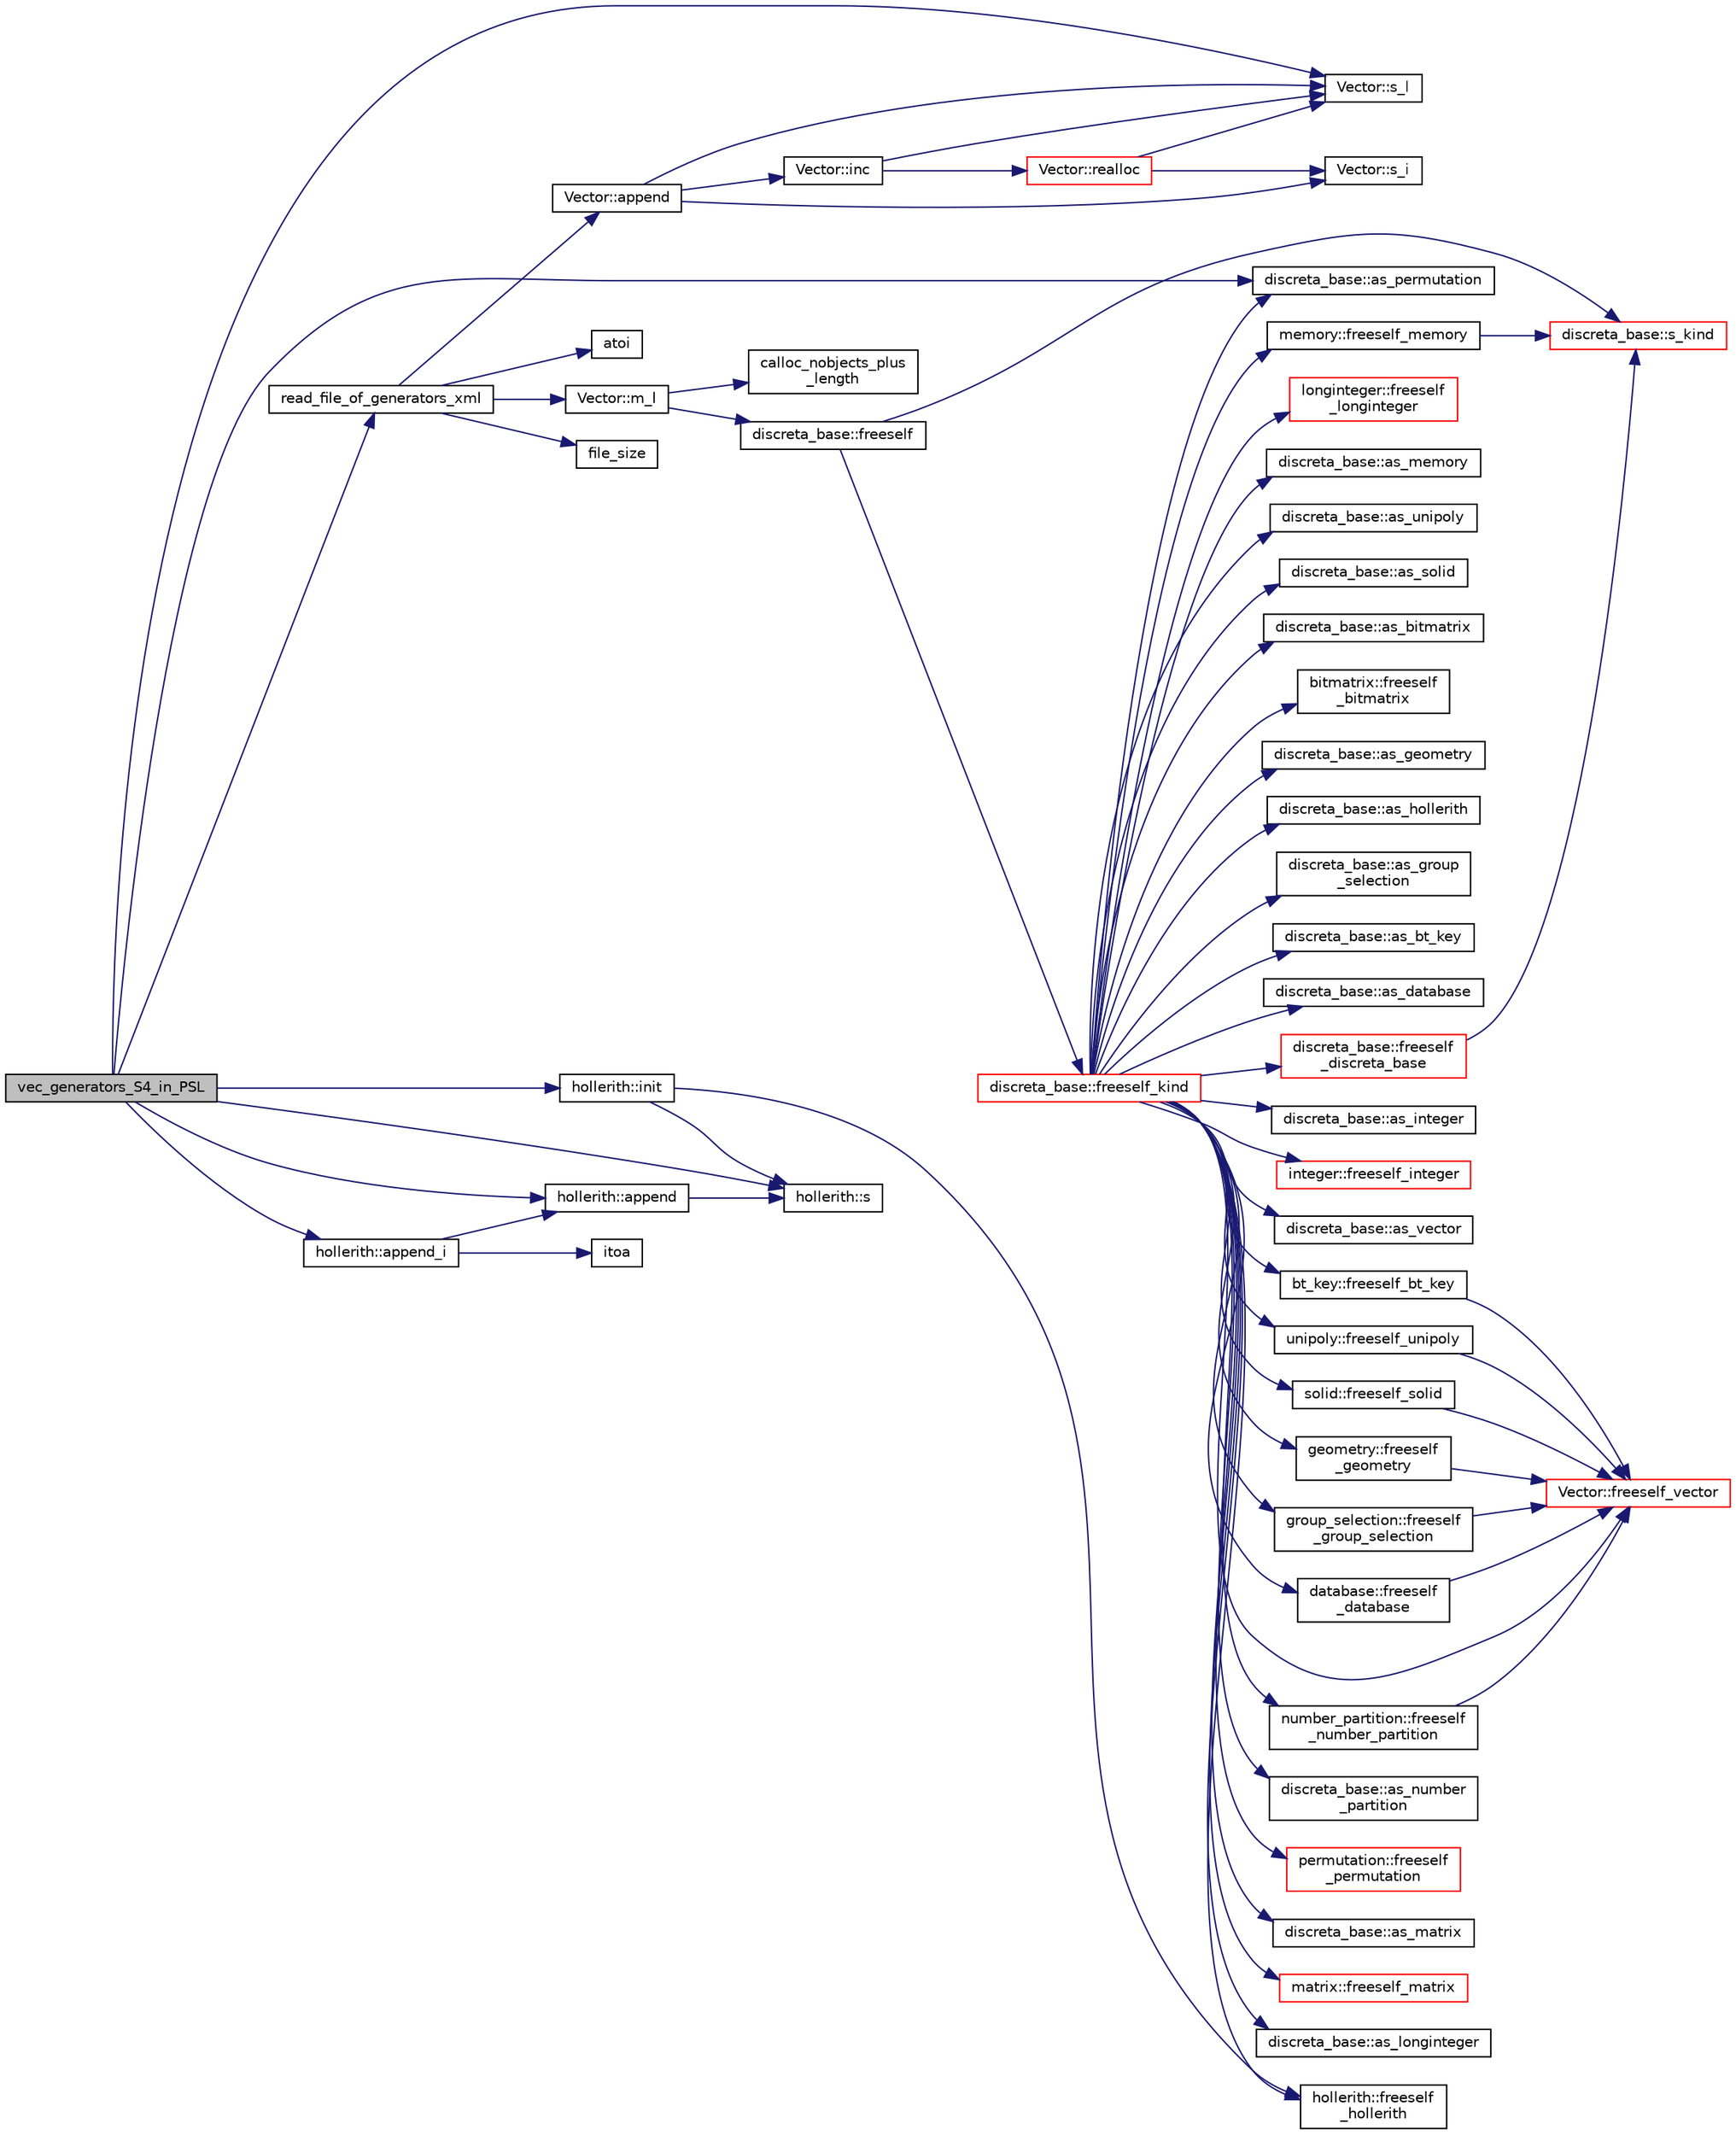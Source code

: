 digraph "vec_generators_S4_in_PSL"
{
  edge [fontname="Helvetica",fontsize="10",labelfontname="Helvetica",labelfontsize="10"];
  node [fontname="Helvetica",fontsize="10",shape=record];
  rankdir="LR";
  Node12905 [label="vec_generators_S4_in_PSL",height=0.2,width=0.4,color="black", fillcolor="grey75", style="filled", fontcolor="black"];
  Node12905 -> Node12906 [color="midnightblue",fontsize="10",style="solid",fontname="Helvetica"];
  Node12906 [label="hollerith::init",height=0.2,width=0.4,color="black", fillcolor="white", style="filled",URL="$d8/d99/classhollerith.html#af51ae7b943056db367f3c205a5a1cc4b"];
  Node12906 -> Node12907 [color="midnightblue",fontsize="10",style="solid",fontname="Helvetica"];
  Node12907 [label="hollerith::freeself\l_hollerith",height=0.2,width=0.4,color="black", fillcolor="white", style="filled",URL="$d8/d99/classhollerith.html#a240d1b30780c9e09323d0b3ad5e2d1f7"];
  Node12906 -> Node12908 [color="midnightblue",fontsize="10",style="solid",fontname="Helvetica"];
  Node12908 [label="hollerith::s",height=0.2,width=0.4,color="black", fillcolor="white", style="filled",URL="$d8/d99/classhollerith.html#af61fce2d06f211b25fe3838e4dfee77a"];
  Node12905 -> Node12909 [color="midnightblue",fontsize="10",style="solid",fontname="Helvetica"];
  Node12909 [label="hollerith::append_i",height=0.2,width=0.4,color="black", fillcolor="white", style="filled",URL="$d8/d99/classhollerith.html#a5df988b4cf3eb66b5645115abeab5782"];
  Node12909 -> Node12910 [color="midnightblue",fontsize="10",style="solid",fontname="Helvetica"];
  Node12910 [label="itoa",height=0.2,width=0.4,color="black", fillcolor="white", style="filled",URL="$d5/db4/io__and__os_8h.html#acca9a4a13b42b2dddb7eff18775baa11"];
  Node12909 -> Node12911 [color="midnightblue",fontsize="10",style="solid",fontname="Helvetica"];
  Node12911 [label="hollerith::append",height=0.2,width=0.4,color="black", fillcolor="white", style="filled",URL="$d8/d99/classhollerith.html#a778dd63885a4e3a4e2fb829165c32632"];
  Node12911 -> Node12908 [color="midnightblue",fontsize="10",style="solid",fontname="Helvetica"];
  Node12905 -> Node12911 [color="midnightblue",fontsize="10",style="solid",fontname="Helvetica"];
  Node12905 -> Node12908 [color="midnightblue",fontsize="10",style="solid",fontname="Helvetica"];
  Node12905 -> Node12912 [color="midnightblue",fontsize="10",style="solid",fontname="Helvetica"];
  Node12912 [label="read_file_of_generators_xml",height=0.2,width=0.4,color="black", fillcolor="white", style="filled",URL="$d0/dd3/perm__group__gens_8_c.html#acc8a80f029f6dab3698452c49e06b783"];
  Node12912 -> Node12913 [color="midnightblue",fontsize="10",style="solid",fontname="Helvetica"];
  Node12913 [label="file_size",height=0.2,width=0.4,color="black", fillcolor="white", style="filled",URL="$df/dbf/sajeeb_8_c.html#a5c37cf5785204b6e9adf647dc14d0e50"];
  Node12912 -> Node12914 [color="midnightblue",fontsize="10",style="solid",fontname="Helvetica"];
  Node12914 [label="Vector::m_l",height=0.2,width=0.4,color="black", fillcolor="white", style="filled",URL="$d5/db2/class_vector.html#a00f5520c2a6b4f5282a1a8bcf8ea74eb"];
  Node12914 -> Node12915 [color="midnightblue",fontsize="10",style="solid",fontname="Helvetica"];
  Node12915 [label="discreta_base::freeself",height=0.2,width=0.4,color="black", fillcolor="white", style="filled",URL="$d7/d71/classdiscreta__base.html#a9a3c9501a562293b5667c11b9174d6e5"];
  Node12915 -> Node12916 [color="midnightblue",fontsize="10",style="solid",fontname="Helvetica"];
  Node12916 [label="discreta_base::freeself_kind",height=0.2,width=0.4,color="red", fillcolor="white", style="filled",URL="$d7/d71/classdiscreta__base.html#a63a23ada2165b3838fab719ed458cec8"];
  Node12916 -> Node12917 [color="midnightblue",fontsize="10",style="solid",fontname="Helvetica"];
  Node12917 [label="discreta_base::freeself\l_discreta_base",height=0.2,width=0.4,color="red", fillcolor="white", style="filled",URL="$d7/d71/classdiscreta__base.html#a8b1ec2cee4566034441e066dc2c027db"];
  Node12917 -> Node12918 [color="midnightblue",fontsize="10",style="solid",fontname="Helvetica"];
  Node12918 [label="discreta_base::s_kind",height=0.2,width=0.4,color="red", fillcolor="white", style="filled",URL="$d7/d71/classdiscreta__base.html#a8a830025c74adbbc3362418a7c2ba157"];
  Node12916 -> Node12924 [color="midnightblue",fontsize="10",style="solid",fontname="Helvetica"];
  Node12924 [label="discreta_base::as_integer",height=0.2,width=0.4,color="black", fillcolor="white", style="filled",URL="$d7/d71/classdiscreta__base.html#a00d7691eaf874fd283d942692fe8dd26"];
  Node12916 -> Node12925 [color="midnightblue",fontsize="10",style="solid",fontname="Helvetica"];
  Node12925 [label="integer::freeself_integer",height=0.2,width=0.4,color="red", fillcolor="white", style="filled",URL="$d0/de5/classinteger.html#a02eb557612c9db1820dd75a77151edc0"];
  Node12916 -> Node12926 [color="midnightblue",fontsize="10",style="solid",fontname="Helvetica"];
  Node12926 [label="discreta_base::as_vector",height=0.2,width=0.4,color="black", fillcolor="white", style="filled",URL="$d7/d71/classdiscreta__base.html#a7bdd6cae39c380b128ee9e17e42cf020"];
  Node12916 -> Node12927 [color="midnightblue",fontsize="10",style="solid",fontname="Helvetica"];
  Node12927 [label="Vector::freeself_vector",height=0.2,width=0.4,color="red", fillcolor="white", style="filled",URL="$d5/db2/class_vector.html#ad55c58937ca8fb342247a2c0fb572d20"];
  Node12916 -> Node12929 [color="midnightblue",fontsize="10",style="solid",fontname="Helvetica"];
  Node12929 [label="discreta_base::as_number\l_partition",height=0.2,width=0.4,color="black", fillcolor="white", style="filled",URL="$d7/d71/classdiscreta__base.html#a307aa09de0e925d46697707968ffab00"];
  Node12916 -> Node12930 [color="midnightblue",fontsize="10",style="solid",fontname="Helvetica"];
  Node12930 [label="number_partition::freeself\l_number_partition",height=0.2,width=0.4,color="black", fillcolor="white", style="filled",URL="$df/d50/classnumber__partition.html#aa74111c1c8cd218b654e7b7c1ca42eb5"];
  Node12930 -> Node12927 [color="midnightblue",fontsize="10",style="solid",fontname="Helvetica"];
  Node12916 -> Node12931 [color="midnightblue",fontsize="10",style="solid",fontname="Helvetica"];
  Node12931 [label="discreta_base::as_permutation",height=0.2,width=0.4,color="black", fillcolor="white", style="filled",URL="$d7/d71/classdiscreta__base.html#aa4e72f36a82984239b12ae831e131098"];
  Node12916 -> Node12932 [color="midnightblue",fontsize="10",style="solid",fontname="Helvetica"];
  Node12932 [label="permutation::freeself\l_permutation",height=0.2,width=0.4,color="red", fillcolor="white", style="filled",URL="$d0/d08/classpermutation.html#a1f86343fa765d71c976d79e5ce372c12"];
  Node12916 -> Node12933 [color="midnightblue",fontsize="10",style="solid",fontname="Helvetica"];
  Node12933 [label="discreta_base::as_matrix",height=0.2,width=0.4,color="black", fillcolor="white", style="filled",URL="$d7/d71/classdiscreta__base.html#ae4d7f56d917a4707b838fbffde6467ff"];
  Node12916 -> Node12934 [color="midnightblue",fontsize="10",style="solid",fontname="Helvetica"];
  Node12934 [label="matrix::freeself_matrix",height=0.2,width=0.4,color="red", fillcolor="white", style="filled",URL="$d1/d8d/classmatrix.html#ab47d61820499f35c15bf82fb6a3b9bd1"];
  Node12916 -> Node12936 [color="midnightblue",fontsize="10",style="solid",fontname="Helvetica"];
  Node12936 [label="discreta_base::as_longinteger",height=0.2,width=0.4,color="black", fillcolor="white", style="filled",URL="$d7/d71/classdiscreta__base.html#a20a094639eb711b10c8694c51937f7cd"];
  Node12916 -> Node12937 [color="midnightblue",fontsize="10",style="solid",fontname="Helvetica"];
  Node12937 [label="longinteger::freeself\l_longinteger",height=0.2,width=0.4,color="red", fillcolor="white", style="filled",URL="$d3/d71/classlonginteger.html#a82006f4b7c6bf897de0387497e16c219"];
  Node12916 -> Node12939 [color="midnightblue",fontsize="10",style="solid",fontname="Helvetica"];
  Node12939 [label="discreta_base::as_memory",height=0.2,width=0.4,color="black", fillcolor="white", style="filled",URL="$d7/d71/classdiscreta__base.html#ad94b2d7dce0cd4fa22db57f6e79c4bd2"];
  Node12916 -> Node12940 [color="midnightblue",fontsize="10",style="solid",fontname="Helvetica"];
  Node12940 [label="memory::freeself_memory",height=0.2,width=0.4,color="black", fillcolor="white", style="filled",URL="$d8/d99/classmemory.html#a19366f9105d79a0e818cc19255d7ef4f"];
  Node12940 -> Node12918 [color="midnightblue",fontsize="10",style="solid",fontname="Helvetica"];
  Node12916 -> Node12941 [color="midnightblue",fontsize="10",style="solid",fontname="Helvetica"];
  Node12941 [label="discreta_base::as_unipoly",height=0.2,width=0.4,color="black", fillcolor="white", style="filled",URL="$d7/d71/classdiscreta__base.html#ad50d8027f039fe5c2478cddb243adc9d"];
  Node12916 -> Node12942 [color="midnightblue",fontsize="10",style="solid",fontname="Helvetica"];
  Node12942 [label="unipoly::freeself_unipoly",height=0.2,width=0.4,color="black", fillcolor="white", style="filled",URL="$d1/d89/classunipoly.html#aad315db6c6adb555a0c63877aab7d27e"];
  Node12942 -> Node12927 [color="midnightblue",fontsize="10",style="solid",fontname="Helvetica"];
  Node12916 -> Node12943 [color="midnightblue",fontsize="10",style="solid",fontname="Helvetica"];
  Node12943 [label="discreta_base::as_solid",height=0.2,width=0.4,color="black", fillcolor="white", style="filled",URL="$d7/d71/classdiscreta__base.html#a1fc5f2b85ec97ab0a69dd64903c970a5"];
  Node12916 -> Node12944 [color="midnightblue",fontsize="10",style="solid",fontname="Helvetica"];
  Node12944 [label="solid::freeself_solid",height=0.2,width=0.4,color="black", fillcolor="white", style="filled",URL="$d8/def/classsolid.html#a84c2f0abd7b24b1cf2ccefa9c99567fe"];
  Node12944 -> Node12927 [color="midnightblue",fontsize="10",style="solid",fontname="Helvetica"];
  Node12916 -> Node12945 [color="midnightblue",fontsize="10",style="solid",fontname="Helvetica"];
  Node12945 [label="discreta_base::as_bitmatrix",height=0.2,width=0.4,color="black", fillcolor="white", style="filled",URL="$d7/d71/classdiscreta__base.html#a071ad54ea8ef6c9d1d15f532e5a76df6"];
  Node12916 -> Node12946 [color="midnightblue",fontsize="10",style="solid",fontname="Helvetica"];
  Node12946 [label="bitmatrix::freeself\l_bitmatrix",height=0.2,width=0.4,color="black", fillcolor="white", style="filled",URL="$de/dc8/classbitmatrix.html#a4b84eed56a244df63819eae6b7ba1eff"];
  Node12916 -> Node12947 [color="midnightblue",fontsize="10",style="solid",fontname="Helvetica"];
  Node12947 [label="discreta_base::as_geometry",height=0.2,width=0.4,color="black", fillcolor="white", style="filled",URL="$d7/d71/classdiscreta__base.html#a38fc7b4cdd830703e9d87354b79bc5c8"];
  Node12916 -> Node12948 [color="midnightblue",fontsize="10",style="solid",fontname="Helvetica"];
  Node12948 [label="geometry::freeself\l_geometry",height=0.2,width=0.4,color="black", fillcolor="white", style="filled",URL="$da/d44/classgeometry.html#a504b1b52d24b4ae00d9fd0b7838b57e6"];
  Node12948 -> Node12927 [color="midnightblue",fontsize="10",style="solid",fontname="Helvetica"];
  Node12916 -> Node12949 [color="midnightblue",fontsize="10",style="solid",fontname="Helvetica"];
  Node12949 [label="discreta_base::as_hollerith",height=0.2,width=0.4,color="black", fillcolor="white", style="filled",URL="$d7/d71/classdiscreta__base.html#a3e66f82711f314710107e2f29e589690"];
  Node12916 -> Node12907 [color="midnightblue",fontsize="10",style="solid",fontname="Helvetica"];
  Node12916 -> Node12950 [color="midnightblue",fontsize="10",style="solid",fontname="Helvetica"];
  Node12950 [label="discreta_base::as_group\l_selection",height=0.2,width=0.4,color="black", fillcolor="white", style="filled",URL="$d7/d71/classdiscreta__base.html#aae1bac4883c567718bef9fb610abbdc8"];
  Node12916 -> Node12951 [color="midnightblue",fontsize="10",style="solid",fontname="Helvetica"];
  Node12951 [label="group_selection::freeself\l_group_selection",height=0.2,width=0.4,color="black", fillcolor="white", style="filled",URL="$d6/db0/classgroup__selection.html#a778b1a466858bf7f90516eeba1795798"];
  Node12951 -> Node12927 [color="midnightblue",fontsize="10",style="solid",fontname="Helvetica"];
  Node12916 -> Node12952 [color="midnightblue",fontsize="10",style="solid",fontname="Helvetica"];
  Node12952 [label="discreta_base::as_bt_key",height=0.2,width=0.4,color="black", fillcolor="white", style="filled",URL="$d7/d71/classdiscreta__base.html#a2734c6e08dca17cf6588bd5064ec1b9f"];
  Node12916 -> Node12953 [color="midnightblue",fontsize="10",style="solid",fontname="Helvetica"];
  Node12953 [label="bt_key::freeself_bt_key",height=0.2,width=0.4,color="black", fillcolor="white", style="filled",URL="$d1/de5/classbt__key.html#aad1f5a9b943d3ae072f1d09a9bb126c6"];
  Node12953 -> Node12927 [color="midnightblue",fontsize="10",style="solid",fontname="Helvetica"];
  Node12916 -> Node12954 [color="midnightblue",fontsize="10",style="solid",fontname="Helvetica"];
  Node12954 [label="discreta_base::as_database",height=0.2,width=0.4,color="black", fillcolor="white", style="filled",URL="$d7/d71/classdiscreta__base.html#ab055d39d58210a2b03ba3d33703b09a9"];
  Node12916 -> Node12955 [color="midnightblue",fontsize="10",style="solid",fontname="Helvetica"];
  Node12955 [label="database::freeself\l_database",height=0.2,width=0.4,color="black", fillcolor="white", style="filled",URL="$db/d72/classdatabase.html#a4dc263211f9b364e4fa733c8cf53e066"];
  Node12955 -> Node12927 [color="midnightblue",fontsize="10",style="solid",fontname="Helvetica"];
  Node12915 -> Node12918 [color="midnightblue",fontsize="10",style="solid",fontname="Helvetica"];
  Node12914 -> Node12962 [color="midnightblue",fontsize="10",style="solid",fontname="Helvetica"];
  Node12962 [label="calloc_nobjects_plus\l_length",height=0.2,width=0.4,color="black", fillcolor="white", style="filled",URL="$d9/d60/discreta_8h.html#a71599d54c8c17dfa065a363f5cdd0aa4"];
  Node12912 -> Node12963 [color="midnightblue",fontsize="10",style="solid",fontname="Helvetica"];
  Node12963 [label="atoi",height=0.2,width=0.4,color="black", fillcolor="white", style="filled",URL="$d9/d60/discreta_8h.html#ad0ac71cbcb495289e474437d6b7d7fac"];
  Node12912 -> Node12964 [color="midnightblue",fontsize="10",style="solid",fontname="Helvetica"];
  Node12964 [label="Vector::append",height=0.2,width=0.4,color="black", fillcolor="white", style="filled",URL="$d5/db2/class_vector.html#aec80be90cd2cbfe79267220113b679c4"];
  Node12964 -> Node12965 [color="midnightblue",fontsize="10",style="solid",fontname="Helvetica"];
  Node12965 [label="Vector::s_l",height=0.2,width=0.4,color="black", fillcolor="white", style="filled",URL="$d5/db2/class_vector.html#ad2dc082288f858d22a528832289e0704"];
  Node12964 -> Node12966 [color="midnightblue",fontsize="10",style="solid",fontname="Helvetica"];
  Node12966 [label="Vector::inc",height=0.2,width=0.4,color="black", fillcolor="white", style="filled",URL="$d5/db2/class_vector.html#a5f6fe0531bc3d9829becd8503e4156a3"];
  Node12966 -> Node12967 [color="midnightblue",fontsize="10",style="solid",fontname="Helvetica"];
  Node12967 [label="Vector::realloc",height=0.2,width=0.4,color="red", fillcolor="white", style="filled",URL="$d5/db2/class_vector.html#a00aff28a4a7cacc8c5aaf44b6f3fb3a5"];
  Node12967 -> Node12965 [color="midnightblue",fontsize="10",style="solid",fontname="Helvetica"];
  Node12967 -> Node12968 [color="midnightblue",fontsize="10",style="solid",fontname="Helvetica"];
  Node12968 [label="Vector::s_i",height=0.2,width=0.4,color="black", fillcolor="white", style="filled",URL="$d5/db2/class_vector.html#a1c4fe1752523df8119f70dd550244871"];
  Node12966 -> Node12965 [color="midnightblue",fontsize="10",style="solid",fontname="Helvetica"];
  Node12964 -> Node12968 [color="midnightblue",fontsize="10",style="solid",fontname="Helvetica"];
  Node12905 -> Node12965 [color="midnightblue",fontsize="10",style="solid",fontname="Helvetica"];
  Node12905 -> Node12931 [color="midnightblue",fontsize="10",style="solid",fontname="Helvetica"];
}
